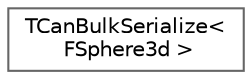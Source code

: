 digraph "Graphical Class Hierarchy"
{
 // INTERACTIVE_SVG=YES
 // LATEX_PDF_SIZE
  bgcolor="transparent";
  edge [fontname=Helvetica,fontsize=10,labelfontname=Helvetica,labelfontsize=10];
  node [fontname=Helvetica,fontsize=10,shape=box,height=0.2,width=0.4];
  rankdir="LR";
  Node0 [id="Node000000",label="TCanBulkSerialize\<\l FSphere3d \>",height=0.2,width=0.4,color="grey40", fillcolor="white", style="filled",URL="$da/d6e/structTCanBulkSerialize_3_01FSphere3d_01_4.html",tooltip=" "];
}
